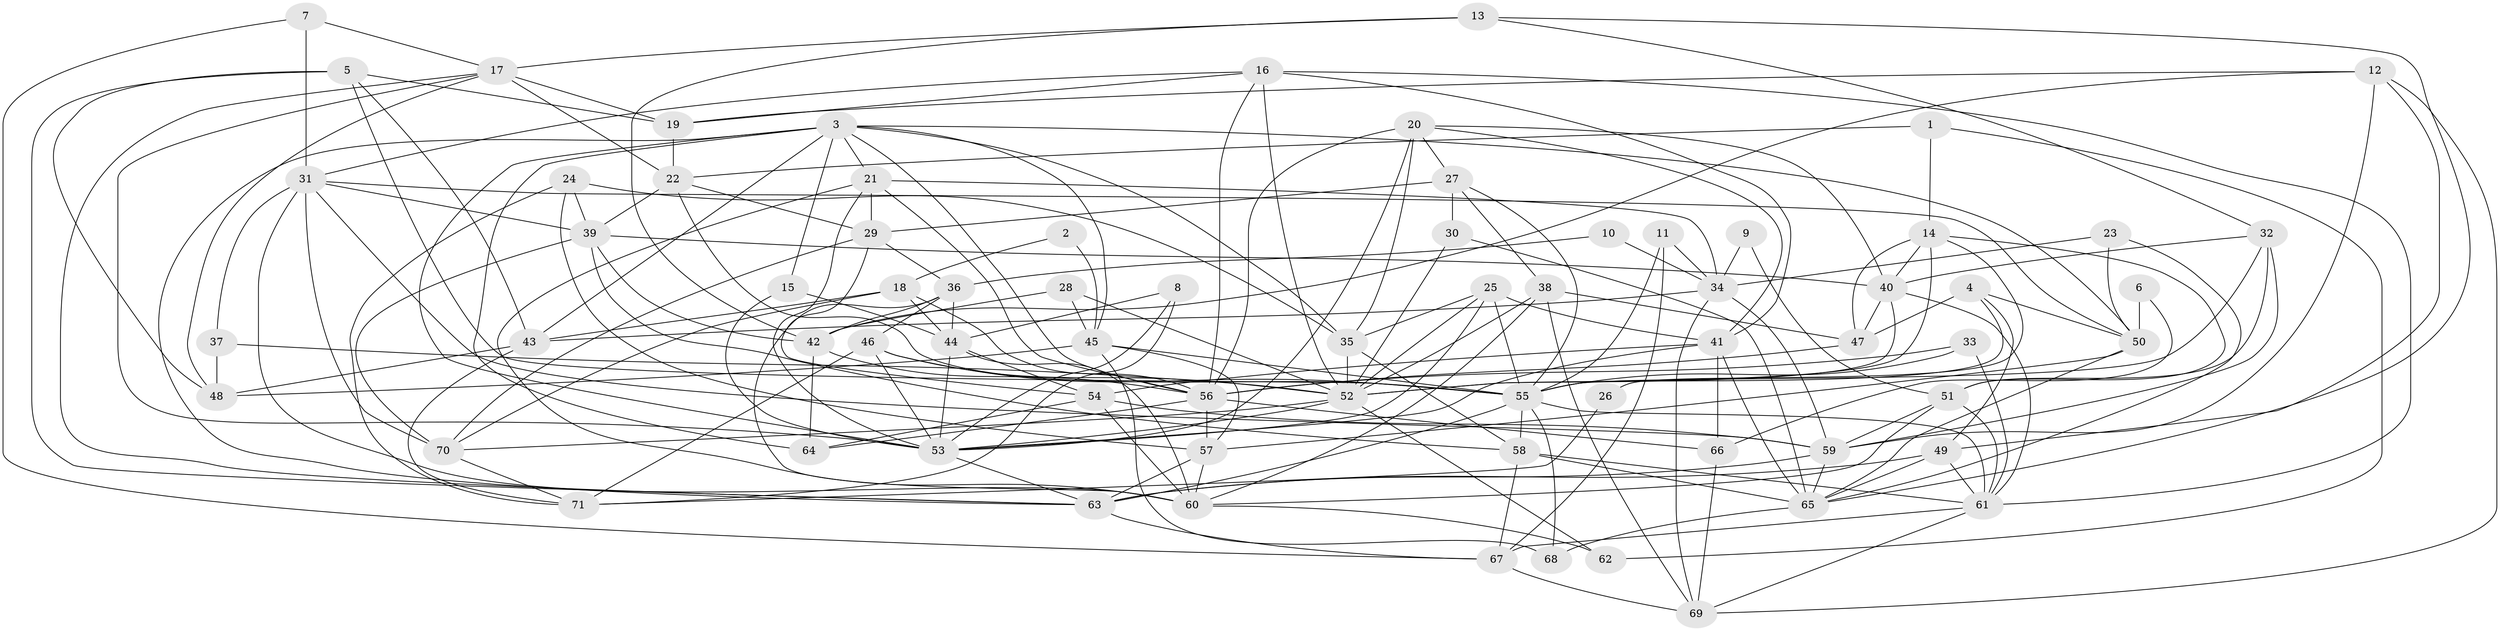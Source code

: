 // original degree distribution, {5: 0.1773049645390071, 6: 0.11347517730496454, 3: 0.2978723404255319, 4: 0.2624113475177305, 2: 0.11347517730496454, 8: 0.014184397163120567, 7: 0.02127659574468085}
// Generated by graph-tools (version 1.1) at 2025/26/03/09/25 03:26:10]
// undirected, 71 vertices, 202 edges
graph export_dot {
graph [start="1"]
  node [color=gray90,style=filled];
  1;
  2;
  3;
  4;
  5;
  6;
  7;
  8;
  9;
  10;
  11;
  12;
  13;
  14;
  15;
  16;
  17;
  18;
  19;
  20;
  21;
  22;
  23;
  24;
  25;
  26;
  27;
  28;
  29;
  30;
  31;
  32;
  33;
  34;
  35;
  36;
  37;
  38;
  39;
  40;
  41;
  42;
  43;
  44;
  45;
  46;
  47;
  48;
  49;
  50;
  51;
  52;
  53;
  54;
  55;
  56;
  57;
  58;
  59;
  60;
  61;
  62;
  63;
  64;
  65;
  66;
  67;
  68;
  69;
  70;
  71;
  1 -- 14 [weight=1.0];
  1 -- 22 [weight=1.0];
  1 -- 62 [weight=1.0];
  2 -- 18 [weight=1.0];
  2 -- 45 [weight=1.0];
  3 -- 15 [weight=1.0];
  3 -- 21 [weight=1.0];
  3 -- 35 [weight=1.0];
  3 -- 43 [weight=1.0];
  3 -- 45 [weight=1.0];
  3 -- 50 [weight=1.0];
  3 -- 53 [weight=1.0];
  3 -- 56 [weight=1.0];
  3 -- 63 [weight=1.0];
  3 -- 64 [weight=1.0];
  4 -- 47 [weight=1.0];
  4 -- 49 [weight=1.0];
  4 -- 50 [weight=1.0];
  4 -- 55 [weight=1.0];
  5 -- 19 [weight=1.0];
  5 -- 43 [weight=1.0];
  5 -- 48 [weight=1.0];
  5 -- 55 [weight=1.0];
  5 -- 63 [weight=1.0];
  6 -- 50 [weight=1.0];
  6 -- 66 [weight=1.0];
  7 -- 17 [weight=1.0];
  7 -- 31 [weight=1.0];
  7 -- 67 [weight=1.0];
  8 -- 44 [weight=1.0];
  8 -- 53 [weight=1.0];
  8 -- 71 [weight=1.0];
  9 -- 34 [weight=1.0];
  9 -- 51 [weight=1.0];
  10 -- 34 [weight=1.0];
  10 -- 36 [weight=1.0];
  11 -- 34 [weight=1.0];
  11 -- 55 [weight=1.0];
  11 -- 67 [weight=1.0];
  12 -- 19 [weight=1.0];
  12 -- 42 [weight=1.0];
  12 -- 49 [weight=1.0];
  12 -- 59 [weight=1.0];
  12 -- 69 [weight=1.0];
  13 -- 17 [weight=1.0];
  13 -- 32 [weight=1.0];
  13 -- 42 [weight=1.0];
  13 -- 65 [weight=1.0];
  14 -- 26 [weight=1.0];
  14 -- 40 [weight=1.0];
  14 -- 47 [weight=1.0];
  14 -- 51 [weight=1.0];
  14 -- 52 [weight=1.0];
  15 -- 44 [weight=1.0];
  15 -- 53 [weight=1.0];
  16 -- 19 [weight=1.0];
  16 -- 31 [weight=1.0];
  16 -- 41 [weight=1.0];
  16 -- 52 [weight=1.0];
  16 -- 56 [weight=1.0];
  16 -- 61 [weight=1.0];
  17 -- 19 [weight=1.0];
  17 -- 22 [weight=2.0];
  17 -- 48 [weight=1.0];
  17 -- 53 [weight=1.0];
  17 -- 63 [weight=1.0];
  18 -- 43 [weight=1.0];
  18 -- 44 [weight=1.0];
  18 -- 56 [weight=1.0];
  18 -- 70 [weight=1.0];
  19 -- 22 [weight=1.0];
  20 -- 27 [weight=1.0];
  20 -- 35 [weight=1.0];
  20 -- 40 [weight=1.0];
  20 -- 41 [weight=1.0];
  20 -- 53 [weight=1.0];
  20 -- 56 [weight=1.0];
  21 -- 29 [weight=1.0];
  21 -- 34 [weight=1.0];
  21 -- 53 [weight=1.0];
  21 -- 56 [weight=2.0];
  21 -- 60 [weight=1.0];
  22 -- 29 [weight=1.0];
  22 -- 39 [weight=1.0];
  22 -- 55 [weight=1.0];
  23 -- 34 [weight=1.0];
  23 -- 50 [weight=1.0];
  23 -- 65 [weight=1.0];
  24 -- 35 [weight=1.0];
  24 -- 39 [weight=1.0];
  24 -- 57 [weight=1.0];
  24 -- 71 [weight=1.0];
  25 -- 35 [weight=1.0];
  25 -- 41 [weight=1.0];
  25 -- 52 [weight=1.0];
  25 -- 53 [weight=1.0];
  25 -- 55 [weight=1.0];
  26 -- 71 [weight=1.0];
  27 -- 29 [weight=1.0];
  27 -- 30 [weight=2.0];
  27 -- 38 [weight=1.0];
  27 -- 55 [weight=1.0];
  28 -- 42 [weight=1.0];
  28 -- 45 [weight=1.0];
  28 -- 52 [weight=1.0];
  29 -- 36 [weight=1.0];
  29 -- 54 [weight=1.0];
  29 -- 70 [weight=1.0];
  30 -- 52 [weight=1.0];
  30 -- 65 [weight=1.0];
  31 -- 37 [weight=1.0];
  31 -- 39 [weight=1.0];
  31 -- 50 [weight=1.0];
  31 -- 59 [weight=1.0];
  31 -- 60 [weight=1.0];
  31 -- 70 [weight=1.0];
  32 -- 40 [weight=1.0];
  32 -- 51 [weight=1.0];
  32 -- 55 [weight=1.0];
  32 -- 59 [weight=1.0];
  33 -- 55 [weight=1.0];
  33 -- 56 [weight=1.0];
  33 -- 61 [weight=1.0];
  34 -- 43 [weight=1.0];
  34 -- 59 [weight=1.0];
  34 -- 69 [weight=1.0];
  35 -- 52 [weight=1.0];
  35 -- 58 [weight=1.0];
  36 -- 42 [weight=1.0];
  36 -- 44 [weight=1.0];
  36 -- 46 [weight=1.0];
  36 -- 60 [weight=1.0];
  37 -- 48 [weight=1.0];
  37 -- 52 [weight=1.0];
  38 -- 47 [weight=1.0];
  38 -- 52 [weight=1.0];
  38 -- 60 [weight=1.0];
  38 -- 69 [weight=1.0];
  39 -- 40 [weight=1.0];
  39 -- 42 [weight=2.0];
  39 -- 58 [weight=1.0];
  39 -- 70 [weight=1.0];
  40 -- 47 [weight=1.0];
  40 -- 52 [weight=1.0];
  40 -- 61 [weight=1.0];
  41 -- 53 [weight=1.0];
  41 -- 54 [weight=1.0];
  41 -- 65 [weight=1.0];
  41 -- 66 [weight=1.0];
  42 -- 56 [weight=1.0];
  42 -- 64 [weight=1.0];
  43 -- 48 [weight=1.0];
  43 -- 71 [weight=1.0];
  44 -- 53 [weight=1.0];
  44 -- 54 [weight=2.0];
  44 -- 60 [weight=1.0];
  45 -- 48 [weight=1.0];
  45 -- 55 [weight=1.0];
  45 -- 57 [weight=1.0];
  45 -- 68 [weight=1.0];
  46 -- 52 [weight=1.0];
  46 -- 53 [weight=1.0];
  46 -- 55 [weight=1.0];
  46 -- 71 [weight=1.0];
  47 -- 56 [weight=1.0];
  49 -- 61 [weight=1.0];
  49 -- 63 [weight=1.0];
  49 -- 65 [weight=1.0];
  50 -- 57 [weight=1.0];
  50 -- 65 [weight=1.0];
  51 -- 59 [weight=1.0];
  51 -- 60 [weight=2.0];
  51 -- 61 [weight=1.0];
  52 -- 53 [weight=1.0];
  52 -- 62 [weight=1.0];
  52 -- 70 [weight=1.0];
  53 -- 63 [weight=1.0];
  54 -- 59 [weight=1.0];
  54 -- 60 [weight=1.0];
  54 -- 64 [weight=1.0];
  55 -- 58 [weight=1.0];
  55 -- 61 [weight=2.0];
  55 -- 63 [weight=1.0];
  55 -- 68 [weight=1.0];
  56 -- 57 [weight=1.0];
  56 -- 64 [weight=1.0];
  56 -- 66 [weight=1.0];
  57 -- 60 [weight=1.0];
  57 -- 63 [weight=1.0];
  58 -- 61 [weight=2.0];
  58 -- 65 [weight=2.0];
  58 -- 67 [weight=1.0];
  59 -- 63 [weight=1.0];
  59 -- 65 [weight=1.0];
  60 -- 62 [weight=1.0];
  61 -- 67 [weight=1.0];
  61 -- 69 [weight=1.0];
  63 -- 67 [weight=1.0];
  65 -- 68 [weight=1.0];
  66 -- 69 [weight=1.0];
  67 -- 69 [weight=1.0];
  70 -- 71 [weight=1.0];
}
